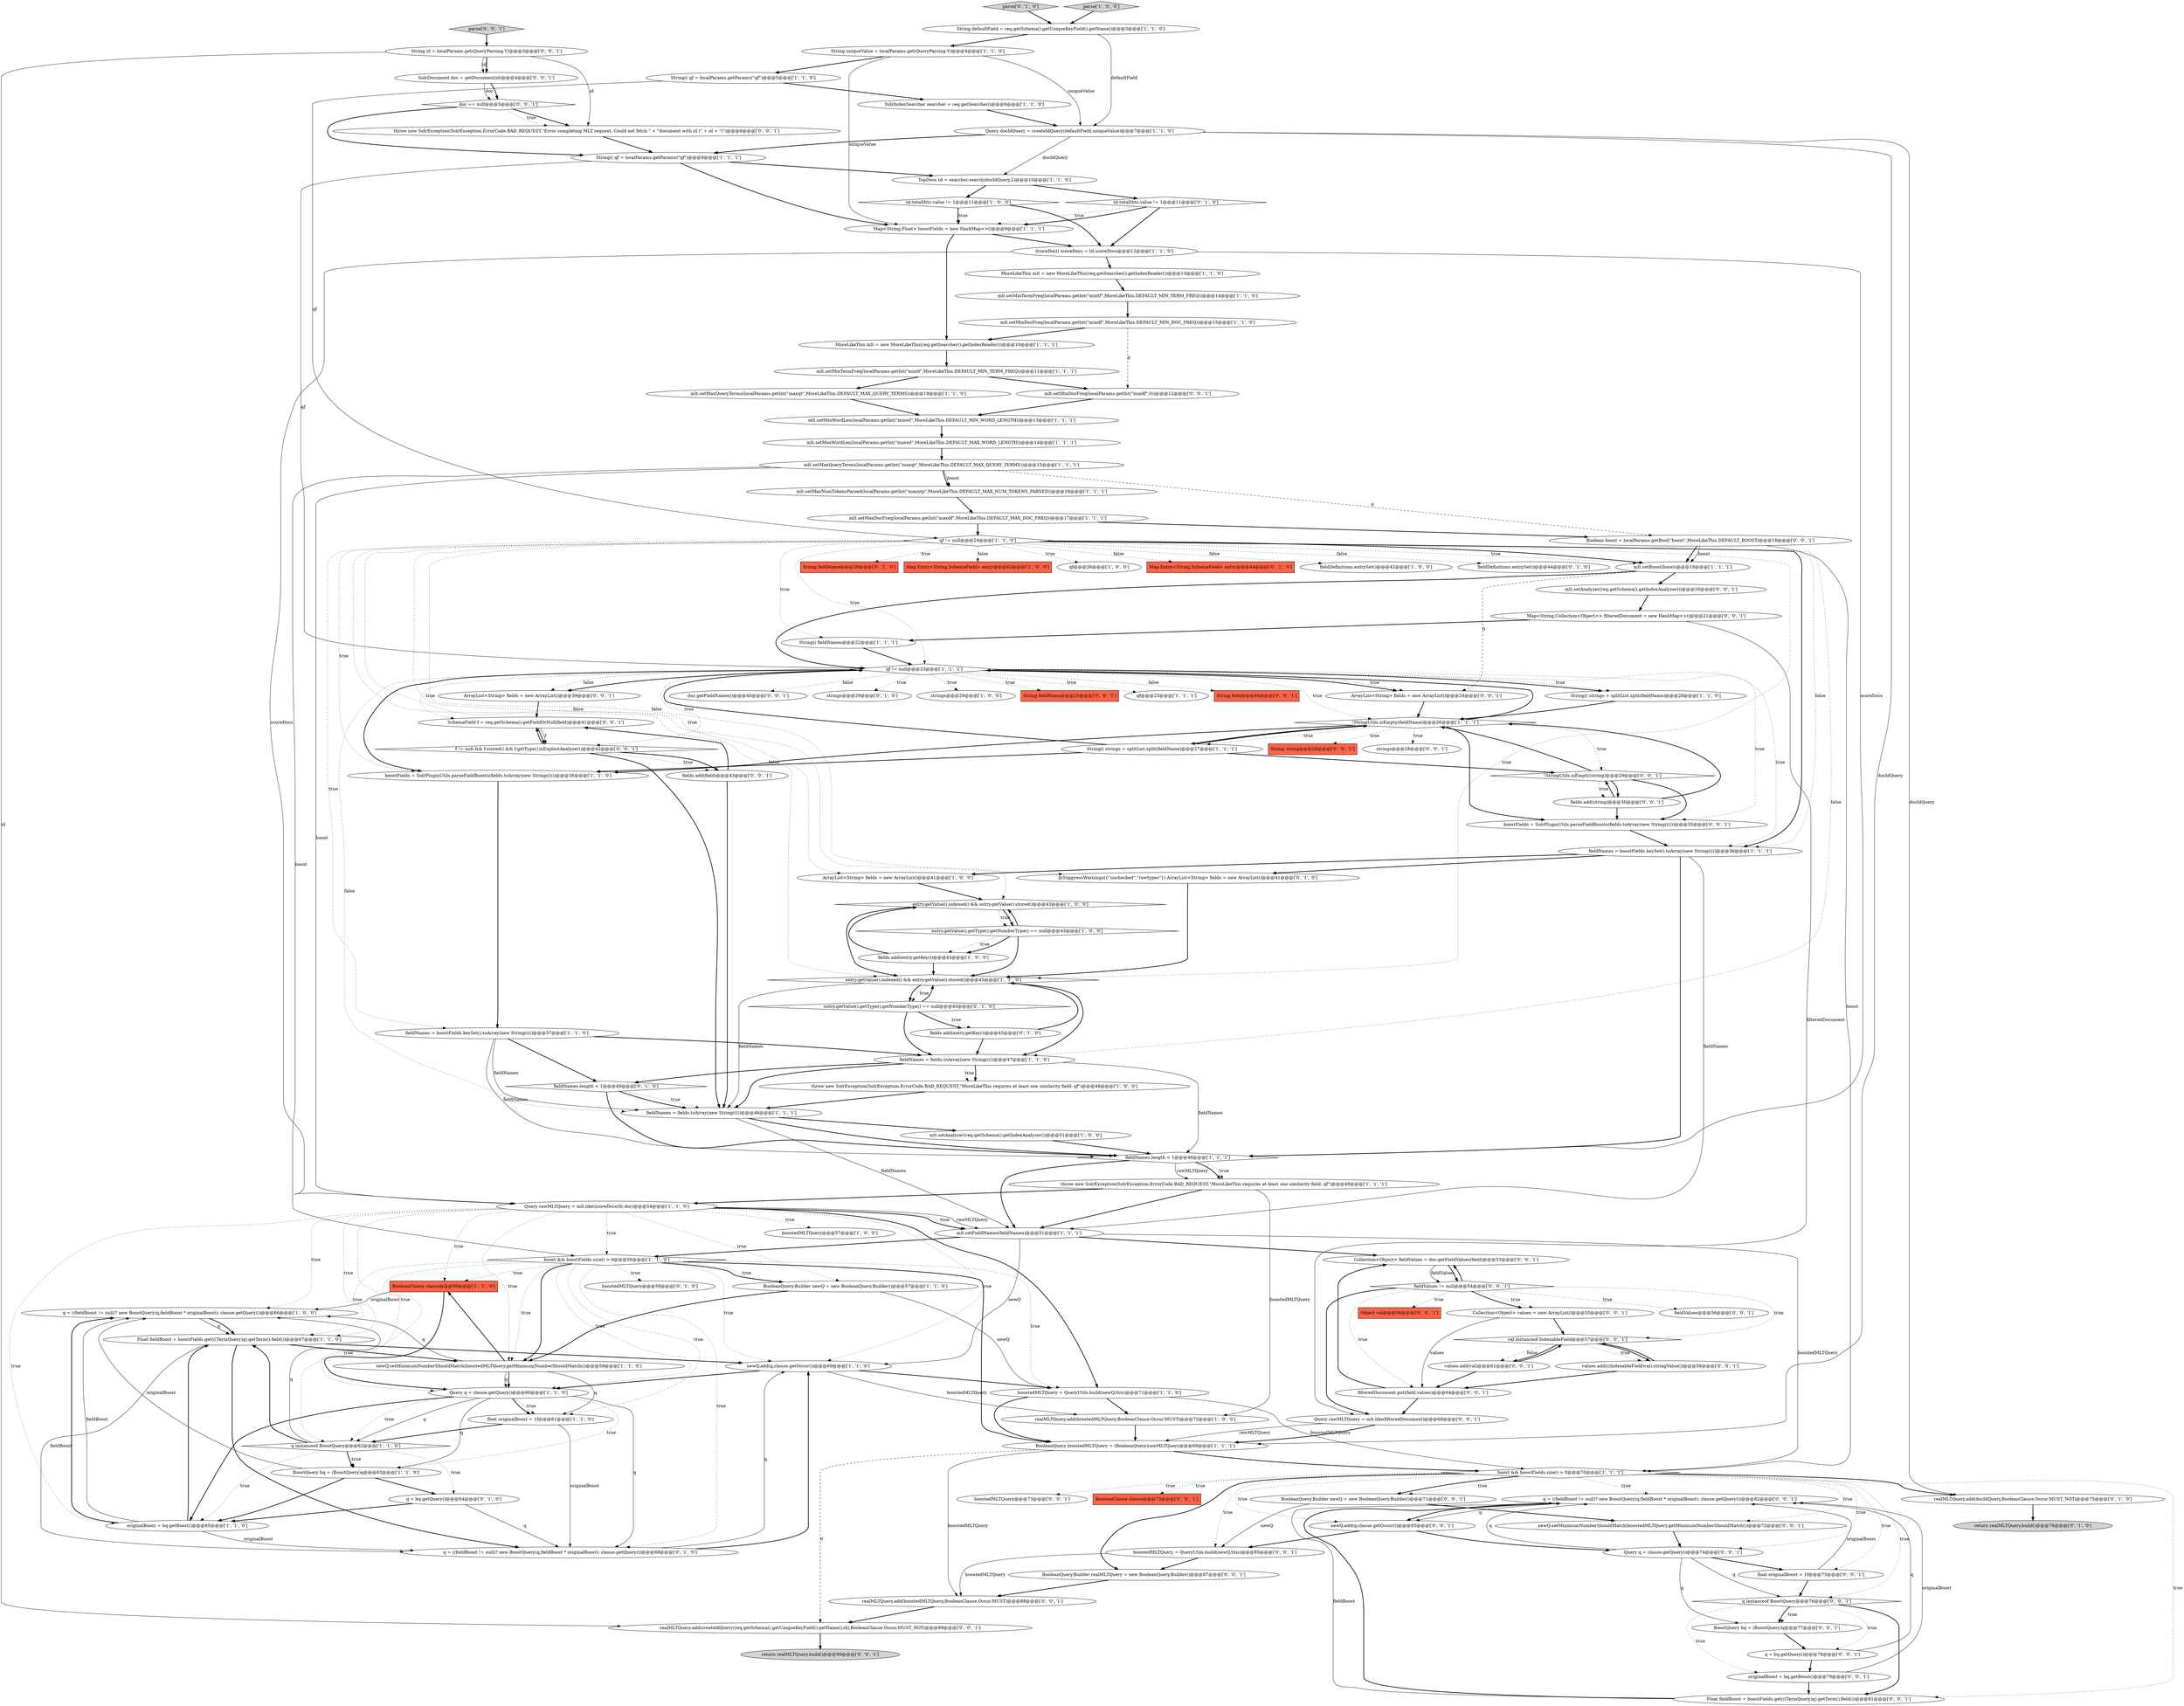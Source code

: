 digraph {
21 [style = filled, label = "throw new SolrException(SolrException.ErrorCode.BAD_REQUEST,\"MoreLikeThis requires at least one similarity field: qf\")@@@48@@@['1', '0', '0']", fillcolor = white, shape = ellipse image = "AAA0AAABBB1BBB"];
11 [style = filled, label = "fieldNames.length < 1@@@48@@@['1', '1', '1']", fillcolor = white, shape = diamond image = "AAA0AAABBB1BBB"];
0 [style = filled, label = "fieldNames = boostFields.keySet().toArray(new String(((()@@@37@@@['1', '1', '0']", fillcolor = white, shape = ellipse image = "AAA0AAABBB1BBB"];
89 [style = filled, label = "q = ((fieldBoost != null)? new BoostQuery(q,fieldBoost * originalBoost): clause.getQuery())@@@82@@@['0', '0', '1']", fillcolor = white, shape = ellipse image = "AAA0AAABBB3BBB"];
55 [style = filled, label = "entry.getValue().indexed() && entry.getValue().stored()@@@45@@@['1', '1', '0']", fillcolor = white, shape = diamond image = "AAA0AAABBB1BBB"];
92 [style = filled, label = "float originalBoost = 1f@@@75@@@['0', '0', '1']", fillcolor = white, shape = ellipse image = "AAA0AAABBB3BBB"];
125 [style = filled, label = "String string@@@28@@@['0', '0', '1']", fillcolor = tomato, shape = box image = "AAA0AAABBB3BBB"];
109 [style = filled, label = "boostedMLTQuery = QueryUtils.build(newQ,this)@@@85@@@['0', '0', '1']", fillcolor = white, shape = ellipse image = "AAA0AAABBB3BBB"];
52 [style = filled, label = "mlt.setMaxWordLen(localParams.getInt(\"maxwl\",MoreLikeThis.DEFAULT_MAX_WORD_LENGTH))@@@14@@@['1', '1', '1']", fillcolor = white, shape = ellipse image = "AAA0AAABBB1BBB"];
116 [style = filled, label = "Boolean boost = localParams.getBool(\"boost\",MoreLikeThis.DEFAULT_BOOST)@@@18@@@['0', '0', '1']", fillcolor = white, shape = ellipse image = "AAA0AAABBB3BBB"];
107 [style = filled, label = "Collection<Object> values = new ArrayList()@@@55@@@['0', '0', '1']", fillcolor = white, shape = ellipse image = "AAA0AAABBB3BBB"];
65 [style = filled, label = "mlt.setAnalyzer(req.getSchema().getIndexAnalyzer())@@@51@@@['1', '0', '0']", fillcolor = white, shape = ellipse image = "AAA0AAABBB1BBB"];
66 [style = filled, label = "String(( strings = splitList.split(fieldName)@@@28@@@['1', '1', '0']", fillcolor = white, shape = ellipse image = "AAA0AAABBB1BBB"];
121 [style = filled, label = "mlt.setMinDocFreq(localParams.getInt(\"mindf\",0))@@@12@@@['0', '0', '1']", fillcolor = white, shape = ellipse image = "AAA0AAABBB3BBB"];
40 [style = filled, label = "Map<String,Float> boostFields = new HashMap<>()@@@9@@@['1', '1', '1']", fillcolor = white, shape = ellipse image = "AAA0AAABBB1BBB"];
41 [style = filled, label = "mlt.setMaxQueryTerms(localParams.getInt(\"maxqt\",MoreLikeThis.DEFAULT_MAX_QUERY_TERMS))@@@15@@@['1', '1', '1']", fillcolor = white, shape = ellipse image = "AAA0AAABBB1BBB"];
28 [style = filled, label = "String(( strings = splitList.split(fieldName)@@@27@@@['1', '1', '1']", fillcolor = white, shape = ellipse image = "AAA0AAABBB1BBB"];
34 [style = filled, label = "BooleanClause clause@@@59@@@['1', '1', '0']", fillcolor = tomato, shape = box image = "AAA0AAABBB1BBB"];
69 [style = filled, label = "String fieldName@@@26@@@['0', '1', '0']", fillcolor = tomato, shape = box image = "AAA0AAABBB2BBB"];
49 [style = filled, label = "q = ((fieldBoost != null)? new BoostQuery(q,fieldBoost * originalBoost): clause.getQuery())@@@66@@@['1', '0', '0']", fillcolor = white, shape = ellipse image = "AAA0AAABBB1BBB"];
47 [style = filled, label = "MoreLikeThis mlt = new MoreLikeThis(req.getSearcher().getIndexReader())@@@10@@@['1', '1', '1']", fillcolor = white, shape = ellipse image = "AAA0AAABBB1BBB"];
112 [style = filled, label = "values.add(((IndexableField)val).stringValue())@@@58@@@['0', '0', '1']", fillcolor = white, shape = ellipse image = "AAA0AAABBB3BBB"];
86 [style = filled, label = "originalBoost = bq.getBoost()@@@79@@@['0', '0', '1']", fillcolor = white, shape = ellipse image = "AAA0AAABBB3BBB"];
68 [style = filled, label = "boostedMLTQuery@@@59@@@['0', '1', '0']", fillcolor = white, shape = ellipse image = "AAA0AAABBB2BBB"];
82 [style = filled, label = "doc.getFieldNames()@@@40@@@['0', '0', '1']", fillcolor = white, shape = ellipse image = "AAA0AAABBB3BBB"];
27 [style = filled, label = "String defaultField = req.getSchema().getUniqueKeyField().getName()@@@3@@@['1', '1', '0']", fillcolor = white, shape = ellipse image = "AAA0AAABBB1BBB"];
102 [style = filled, label = "throw new SolrException(SolrException.ErrorCode.BAD_REQUEST,\"Error completing MLT request. Could not fetch \" + \"document with id (\" + id + \"(\")@@@6@@@['0', '0', '1']", fillcolor = white, shape = ellipse image = "AAA0AAABBB3BBB"];
3 [style = filled, label = "Map.Entry<String,SchemaField> entry@@@42@@@['1', '0', '0']", fillcolor = tomato, shape = box image = "AAA0AAABBB1BBB"];
110 [style = filled, label = "BoostQuery bq = (BoostQuery)q@@@77@@@['0', '0', '1']", fillcolor = white, shape = ellipse image = "AAA0AAABBB3BBB"];
58 [style = filled, label = "Float fieldBoost = boostFields.get(((TermQuery)q).getTerm().field())@@@67@@@['1', '1', '0']", fillcolor = white, shape = ellipse image = "AAA0AAABBB1BBB"];
37 [style = filled, label = "mlt.setMinWordLen(localParams.getInt(\"minwl\",MoreLikeThis.DEFAULT_MIN_WORD_LENGTH))@@@13@@@['1', '1', '1']", fillcolor = white, shape = ellipse image = "AAA0AAABBB1BBB"];
25 [style = filled, label = "fieldNames = fields.toArray(new String(((()@@@47@@@['1', '1', '0']", fillcolor = white, shape = ellipse image = "AAA0AAABBB1BBB"];
30 [style = filled, label = "float originalBoost = 1f@@@61@@@['1', '1', '0']", fillcolor = white, shape = ellipse image = "AAA0AAABBB1BBB"];
124 [style = filled, label = "q instanceof BoostQuery@@@76@@@['0', '0', '1']", fillcolor = white, shape = diamond image = "AAA0AAABBB3BBB"];
59 [style = filled, label = "mlt.setMinTermFreq(localParams.getInt(\"mintf\",MoreLikeThis.DEFAULT_MIN_TERM_FREQ))@@@11@@@['1', '1', '1']", fillcolor = white, shape = ellipse image = "AAA0AAABBB1BBB"];
94 [style = filled, label = "return realMLTQuery.build()@@@90@@@['0', '0', '1']", fillcolor = lightgray, shape = ellipse image = "AAA0AAABBB3BBB"];
61 [style = filled, label = "entry.getValue().getType().getNumberType() == null@@@43@@@['1', '0', '0']", fillcolor = white, shape = diamond image = "AAA0AAABBB1BBB"];
72 [style = filled, label = "return realMLTQuery.build()@@@76@@@['0', '1', '0']", fillcolor = lightgray, shape = ellipse image = "AAA0AAABBB2BBB"];
91 [style = filled, label = "Object val@@@56@@@['0', '0', '1']", fillcolor = tomato, shape = box image = "AAA0AAABBB3BBB"];
1 [style = filled, label = "throw new SolrException(SolrException.ErrorCode.BAD_REQUEST,\"MoreLikeThis requires at least one similarity field: qf\")@@@49@@@['1', '1', '1']", fillcolor = white, shape = ellipse image = "AAA0AAABBB1BBB"];
71 [style = filled, label = "realMLTQuery.add(docIdQuery,BooleanClause.Occur.MUST_NOT)@@@75@@@['0', '1', '0']", fillcolor = white, shape = ellipse image = "AAA0AAABBB2BBB"];
19 [style = filled, label = "BooleanQuery boostedMLTQuery = (BooleanQuery)rawMLTQuery@@@69@@@['1', '1', '1']", fillcolor = white, shape = ellipse image = "AAA0AAABBB1BBB"];
90 [style = filled, label = "doc == null@@@5@@@['0', '0', '1']", fillcolor = white, shape = diamond image = "AAA0AAABBB3BBB"];
113 [style = filled, label = "mlt.setAnalyzer(req.getSchema().getIndexAnalyzer())@@@20@@@['0', '0', '1']", fillcolor = white, shape = ellipse image = "AAA0AAABBB3BBB"];
56 [style = filled, label = "Query rawMLTQuery = mlt.like(scoreDocs(0(.doc)@@@54@@@['1', '1', '0']", fillcolor = white, shape = ellipse image = "AAA0AAABBB1BBB"];
98 [style = filled, label = "parse['0', '0', '1']", fillcolor = lightgray, shape = diamond image = "AAA0AAABBB3BBB"];
96 [style = filled, label = "!StringUtils.isEmpty(string)@@@29@@@['0', '0', '1']", fillcolor = white, shape = diamond image = "AAA0AAABBB3BBB"];
42 [style = filled, label = "fieldNames = boostFields.keySet().toArray(new String(((()@@@36@@@['1', '1', '1']", fillcolor = white, shape = ellipse image = "AAA0AAABBB1BBB"];
50 [style = filled, label = "Query q = clause.getQuery()@@@60@@@['1', '1', '0']", fillcolor = white, shape = ellipse image = "AAA0AAABBB1BBB"];
54 [style = filled, label = "fields.add(entry.getKey())@@@43@@@['1', '0', '0']", fillcolor = white, shape = ellipse image = "AAA0AAABBB1BBB"];
76 [style = filled, label = "fieldNames.length < 1@@@49@@@['0', '1', '0']", fillcolor = white, shape = diamond image = "AAA0AAABBB2BBB"];
67 [style = filled, label = "fields.add(entry.getKey())@@@45@@@['0', '1', '0']", fillcolor = white, shape = ellipse image = "AAA0AAABBB2BBB"];
99 [style = filled, label = "fieldValues@@@56@@@['0', '0', '1']", fillcolor = white, shape = ellipse image = "AAA0AAABBB3BBB"];
5 [style = filled, label = "boostedMLTQuery = QueryUtils.build(newQ,this)@@@71@@@['1', '1', '0']", fillcolor = white, shape = ellipse image = "AAA0AAABBB1BBB"];
60 [style = filled, label = "BoostQuery bq = (BoostQuery)q@@@63@@@['1', '1', '0']", fillcolor = white, shape = ellipse image = "AAA0AAABBB1BBB"];
51 [style = filled, label = "mlt.setMinDocFreq(localParams.getInt(\"mindf\",MoreLikeThis.DEFAULT_MIN_DOC_FREQ))@@@15@@@['1', '1', '0']", fillcolor = white, shape = ellipse image = "AAA0AAABBB1BBB"];
13 [style = filled, label = "q instanceof BoostQuery@@@62@@@['1', '1', '0']", fillcolor = white, shape = diamond image = "AAA0AAABBB1BBB"];
53 [style = filled, label = "mlt.setMaxQueryTerms(localParams.getInt(\"maxqt\",MoreLikeThis.DEFAULT_MAX_QUERY_TERMS))@@@18@@@['1', '1', '0']", fillcolor = white, shape = ellipse image = "AAA0AAABBB1BBB"];
101 [style = filled, label = "Query q = clause.getQuery()@@@74@@@['0', '0', '1']", fillcolor = white, shape = ellipse image = "AAA0AAABBB3BBB"];
23 [style = filled, label = "String(( qf = localParams.getParams(\"qf\")@@@8@@@['1', '1', '1']", fillcolor = white, shape = ellipse image = "AAA0AAABBB1BBB"];
44 [style = filled, label = "boostFields = SolrPluginUtils.parseFieldBoosts(fields.toArray(new String(((())@@@36@@@['1', '1', '0']", fillcolor = white, shape = ellipse image = "AAA0AAABBB1BBB"];
111 [style = filled, label = "Float fieldBoost = boostFields.get(((TermQuery)q).getTerm().field())@@@81@@@['0', '0', '1']", fillcolor = white, shape = ellipse image = "AAA0AAABBB3BBB"];
7 [style = filled, label = "Query docIdQuery = createIdQuery(defaultField,uniqueValue)@@@7@@@['1', '1', '0']", fillcolor = white, shape = ellipse image = "AAA0AAABBB1BBB"];
85 [style = filled, label = "newQ.setMinimumNumberShouldMatch(boostedMLTQuery.getMinimumNumberShouldMatch())@@@72@@@['0', '0', '1']", fillcolor = white, shape = ellipse image = "AAA0AAABBB3BBB"];
77 [style = filled, label = "entry.getValue().getType().getNumberType() == null@@@45@@@['0', '1', '0']", fillcolor = white, shape = diamond image = "AAA0AAABBB2BBB"];
4 [style = filled, label = "String uniqueValue = localParams.get(QueryParsing.V)@@@4@@@['1', '1', '0']", fillcolor = white, shape = ellipse image = "AAA0AAABBB1BBB"];
93 [style = filled, label = "SchemaField f = req.getSchema().getFieldOrNull(field)@@@41@@@['0', '0', '1']", fillcolor = white, shape = ellipse image = "AAA0AAABBB3BBB"];
97 [style = filled, label = "Collection<Object> fieldValues = doc.getFieldValues(field)@@@53@@@['0', '0', '1']", fillcolor = white, shape = ellipse image = "AAA0AAABBB3BBB"];
83 [style = filled, label = "realMLTQuery.add(createIdQuery(req.getSchema().getUniqueKeyField().getName(),id),BooleanClause.Occur.MUST_NOT)@@@89@@@['0', '0', '1']", fillcolor = white, shape = ellipse image = "AAA0AAABBB3BBB"];
63 [style = filled, label = "qf@@@26@@@['1', '0', '0']", fillcolor = white, shape = ellipse image = "AAA0AAABBB1BBB"];
123 [style = filled, label = "val instanceof IndexableField@@@57@@@['0', '0', '1']", fillcolor = white, shape = diamond image = "AAA0AAABBB3BBB"];
14 [style = filled, label = "newQ.add(q,clause.getOccur())@@@69@@@['1', '1', '0']", fillcolor = white, shape = ellipse image = "AAA0AAABBB1BBB"];
16 [style = filled, label = "td.totalHits.value != 1@@@11@@@['1', '0', '0']", fillcolor = white, shape = diamond image = "AAA0AAABBB1BBB"];
45 [style = filled, label = "TopDocs td = searcher.search(docIdQuery,2)@@@10@@@['1', '1', '0']", fillcolor = white, shape = ellipse image = "AAA0AAABBB1BBB"];
2 [style = filled, label = "mlt.setFieldNames(fieldNames)@@@51@@@['1', '1', '1']", fillcolor = white, shape = ellipse image = "AAA0AAABBB1BBB"];
84 [style = filled, label = "Query rawMLTQuery = mlt.like(filteredDocument)@@@68@@@['0', '0', '1']", fillcolor = white, shape = ellipse image = "AAA0AAABBB3BBB"];
95 [style = filled, label = "SolrDocument doc = getDocument(id)@@@4@@@['0', '0', '1']", fillcolor = white, shape = ellipse image = "AAA0AAABBB3BBB"];
117 [style = filled, label = "q = bq.getQuery()@@@78@@@['0', '0', '1']", fillcolor = white, shape = ellipse image = "AAA0AAABBB3BBB"];
130 [style = filled, label = "ArrayList<String> fields = new ArrayList()@@@24@@@['0', '0', '1']", fillcolor = white, shape = ellipse image = "AAA0AAABBB3BBB"];
64 [style = filled, label = "String(( fieldNames@@@22@@@['1', '1', '1']", fillcolor = white, shape = ellipse image = "AAA0AAABBB1BBB"];
88 [style = filled, label = "boostedMLTQuery@@@73@@@['0', '0', '1']", fillcolor = white, shape = ellipse image = "AAA0AAABBB3BBB"];
127 [style = filled, label = "filteredDocument.put(field,values)@@@64@@@['0', '0', '1']", fillcolor = white, shape = ellipse image = "AAA0AAABBB3BBB"];
106 [style = filled, label = "strings@@@28@@@['0', '0', '1']", fillcolor = white, shape = ellipse image = "AAA0AAABBB3BBB"];
26 [style = filled, label = "!StringUtils.isEmpty(fieldName)@@@26@@@['1', '1', '1']", fillcolor = white, shape = diamond image = "AAA0AAABBB1BBB"];
73 [style = filled, label = "q = ((fieldBoost != null)? new BoostQuery(q,fieldBoost * originalBoost): clause.getQuery())@@@68@@@['0', '1', '0']", fillcolor = white, shape = ellipse image = "AAA0AAABBB2BBB"];
81 [style = filled, label = "Map.Entry<String,SchemaField> entry@@@44@@@['0', '1', '0']", fillcolor = tomato, shape = box image = "AAA0AAABBB2BBB"];
114 [style = filled, label = "String id = localParams.get(QueryParsing.V)@@@3@@@['0', '0', '1']", fillcolor = white, shape = ellipse image = "AAA0AAABBB3BBB"];
10 [style = filled, label = "fieldDefinitions.entrySet()@@@42@@@['1', '0', '0']", fillcolor = white, shape = ellipse image = "AAA0AAABBB1BBB"];
35 [style = filled, label = "mlt.setMinTermFreq(localParams.getInt(\"mintf\",MoreLikeThis.DEFAULT_MIN_TERM_FREQ))@@@14@@@['1', '1', '0']", fillcolor = white, shape = ellipse image = "AAA0AAABBB1BBB"];
120 [style = filled, label = "newQ.add(q,clause.getOccur())@@@83@@@['0', '0', '1']", fillcolor = white, shape = ellipse image = "AAA0AAABBB3BBB"];
128 [style = filled, label = "BooleanQuery.Builder realMLTQuery = new BooleanQuery.Builder()@@@87@@@['0', '0', '1']", fillcolor = white, shape = ellipse image = "AAA0AAABBB3BBB"];
6 [style = filled, label = "qf != null@@@23@@@['1', '1', '1']", fillcolor = white, shape = diamond image = "AAA0AAABBB1BBB"];
104 [style = filled, label = "ArrayList<String> fields = new ArrayList()@@@39@@@['0', '0', '1']", fillcolor = white, shape = ellipse image = "AAA0AAABBB3BBB"];
18 [style = filled, label = "fieldNames = fields.toArray(new String(((()@@@46@@@['1', '1', '1']", fillcolor = white, shape = ellipse image = "AAA0AAABBB1BBB"];
38 [style = filled, label = "String(( qf = localParams.getParams(\"qf\")@@@5@@@['1', '1', '0']", fillcolor = white, shape = ellipse image = "AAA0AAABBB1BBB"];
24 [style = filled, label = "boost && boostFields.size() > 0@@@70@@@['1', '1', '1']", fillcolor = white, shape = diamond image = "AAA0AAABBB1BBB"];
43 [style = filled, label = "MoreLikeThis mlt = new MoreLikeThis(req.getSearcher().getIndexReader())@@@13@@@['1', '1', '0']", fillcolor = white, shape = ellipse image = "AAA0AAABBB1BBB"];
8 [style = filled, label = "realMLTQuery.add(boostedMLTQuery,BooleanClause.Occur.MUST)@@@72@@@['1', '0', '0']", fillcolor = white, shape = ellipse image = "AAA0AAABBB1BBB"];
39 [style = filled, label = "mlt.setMaxNumTokensParsed(localParams.getInt(\"maxntp\",MoreLikeThis.DEFAULT_MAX_NUM_TOKENS_PARSED))@@@16@@@['1', '1', '1']", fillcolor = white, shape = ellipse image = "AAA0AAABBB1BBB"];
70 [style = filled, label = "parse['0', '1', '0']", fillcolor = lightgray, shape = diamond image = "AAA0AAABBB2BBB"];
129 [style = filled, label = "BooleanClause clause@@@73@@@['0', '0', '1']", fillcolor = tomato, shape = box image = "AAA0AAABBB3BBB"];
79 [style = filled, label = "fieldDefinitions.entrySet()@@@44@@@['0', '1', '0']", fillcolor = white, shape = ellipse image = "AAA0AAABBB2BBB"];
15 [style = filled, label = "boostedMLTQuery@@@57@@@['1', '0', '0']", fillcolor = white, shape = ellipse image = "AAA0AAABBB1BBB"];
12 [style = filled, label = "ScoreDoc(( scoreDocs = td.scoreDocs@@@12@@@['1', '1', '0']", fillcolor = white, shape = ellipse image = "AAA0AAABBB1BBB"];
46 [style = filled, label = "parse['1', '0', '0']", fillcolor = lightgray, shape = diamond image = "AAA0AAABBB1BBB"];
33 [style = filled, label = "originalBoost = bq.getBoost()@@@65@@@['1', '1', '0']", fillcolor = white, shape = ellipse image = "AAA0AAABBB1BBB"];
105 [style = filled, label = "fields.add(field)@@@43@@@['0', '0', '1']", fillcolor = white, shape = ellipse image = "AAA0AAABBB3BBB"];
126 [style = filled, label = "BooleanQuery.Builder newQ = new BooleanQuery.Builder()@@@71@@@['0', '0', '1']", fillcolor = white, shape = ellipse image = "AAA0AAABBB3BBB"];
62 [style = filled, label = "mlt.setMaxDocFreq(localParams.getInt(\"maxdf\",MoreLikeThis.DEFAULT_MAX_DOC_FREQ))@@@17@@@['1', '1', '1']", fillcolor = white, shape = ellipse image = "AAA0AAABBB1BBB"];
74 [style = filled, label = "strings@@@29@@@['0', '1', '0']", fillcolor = white, shape = ellipse image = "AAA0AAABBB2BBB"];
9 [style = filled, label = "qf != null@@@24@@@['1', '1', '0']", fillcolor = white, shape = diamond image = "AAA0AAABBB1BBB"];
122 [style = filled, label = "fields.add(string)@@@30@@@['0', '0', '1']", fillcolor = white, shape = ellipse image = "AAA0AAABBB3BBB"];
80 [style = filled, label = "@SuppressWarnings({\"unchecked\",\"rawtypes\"}) ArrayList<String> fields = new ArrayList()@@@41@@@['0', '1', '0']", fillcolor = white, shape = ellipse image = "AAA0AAABBB2BBB"];
57 [style = filled, label = "boost && boostFields.size() > 0@@@56@@@['1', '1', '0']", fillcolor = white, shape = diamond image = "AAA0AAABBB1BBB"];
48 [style = filled, label = "entry.getValue().indexed() && entry.getValue().stored()@@@43@@@['1', '0', '0']", fillcolor = white, shape = diamond image = "AAA0AAABBB1BBB"];
31 [style = filled, label = "strings@@@29@@@['1', '0', '0']", fillcolor = white, shape = ellipse image = "AAA0AAABBB1BBB"];
22 [style = filled, label = "BooleanQuery.Builder newQ = new BooleanQuery.Builder()@@@57@@@['1', '1', '0']", fillcolor = white, shape = ellipse image = "AAA0AAABBB1BBB"];
100 [style = filled, label = "boostFields = SolrPluginUtils.parseFieldBoosts(fields.toArray(new String(((())@@@35@@@['0', '0', '1']", fillcolor = white, shape = ellipse image = "AAA0AAABBB3BBB"];
87 [style = filled, label = "String fieldName@@@25@@@['0', '0', '1']", fillcolor = tomato, shape = box image = "AAA0AAABBB3BBB"];
108 [style = filled, label = "f != null && f.stored() && f.getType().isExplicitAnalyzer()@@@42@@@['0', '0', '1']", fillcolor = white, shape = diamond image = "AAA0AAABBB3BBB"];
20 [style = filled, label = "newQ.setMinimumNumberShouldMatch(boostedMLTQuery.getMinimumNumberShouldMatch())@@@58@@@['1', '1', '0']", fillcolor = white, shape = ellipse image = "AAA0AAABBB1BBB"];
29 [style = filled, label = "SolrIndexSearcher searcher = req.getSearcher()@@@6@@@['1', '1', '0']", fillcolor = white, shape = ellipse image = "AAA0AAABBB1BBB"];
36 [style = filled, label = "qf@@@25@@@['1', '1', '1']", fillcolor = white, shape = ellipse image = "AAA0AAABBB1BBB"];
32 [style = filled, label = "ArrayList<String> fields = new ArrayList()@@@41@@@['1', '0', '0']", fillcolor = white, shape = ellipse image = "AAA0AAABBB1BBB"];
75 [style = filled, label = "q = bq.getQuery()@@@64@@@['0', '1', '0']", fillcolor = white, shape = ellipse image = "AAA0AAABBB2BBB"];
78 [style = filled, label = "td.totalHits.value != 1@@@11@@@['0', '1', '0']", fillcolor = white, shape = diamond image = "AAA0AAABBB2BBB"];
118 [style = filled, label = "Map<String,Collection<Object>> filteredDocument = new HashMap<>()@@@21@@@['0', '0', '1']", fillcolor = white, shape = ellipse image = "AAA0AAABBB3BBB"];
17 [style = filled, label = "mlt.setBoost(boost)@@@19@@@['1', '1', '1']", fillcolor = white, shape = ellipse image = "AAA0AAABBB1BBB"];
103 [style = filled, label = "values.add(val)@@@61@@@['0', '0', '1']", fillcolor = white, shape = ellipse image = "AAA0AAABBB3BBB"];
115 [style = filled, label = "realMLTQuery.add(boostedMLTQuery,BooleanClause.Occur.MUST)@@@88@@@['0', '0', '1']", fillcolor = white, shape = ellipse image = "AAA0AAABBB3BBB"];
119 [style = filled, label = "String field@@@40@@@['0', '0', '1']", fillcolor = tomato, shape = box image = "AAA0AAABBB3BBB"];
131 [style = filled, label = "fieldValues != null@@@54@@@['0', '0', '1']", fillcolor = white, shape = diamond image = "AAA0AAABBB3BBB"];
57->50 [style = dotted, label="true"];
7->23 [style = bold, label=""];
98->114 [style = bold, label=""];
107->127 [style = solid, label="values"];
101->110 [style = solid, label="q"];
30->13 [style = bold, label=""];
9->25 [style = dotted, label="false"];
103->123 [style = bold, label=""];
127->84 [style = bold, label=""];
13->60 [style = dotted, label="true"];
103->127 [style = bold, label=""];
45->16 [style = bold, label=""];
104->93 [style = bold, label=""];
21->18 [style = bold, label=""];
57->58 [style = dotted, label="true"];
35->51 [style = bold, label=""];
1->2 [style = bold, label=""];
116->17 [style = bold, label=""];
20->49 [style = solid, label="q"];
56->57 [style = dotted, label="true"];
61->54 [style = dotted, label="true"];
14->5 [style = bold, label=""];
16->40 [style = dotted, label="true"];
2->97 [style = bold, label=""];
55->18 [style = solid, label="fieldNames"];
0->11 [style = solid, label="fieldNames"];
83->94 [style = bold, label=""];
20->50 [style = solid, label="q"];
55->77 [style = bold, label=""];
30->73 [style = solid, label="originalBoost"];
41->39 [style = bold, label=""];
105->18 [style = bold, label=""];
124->86 [style = dotted, label="true"];
12->11 [style = solid, label="scoreDocs"];
17->6 [style = bold, label=""];
42->80 [style = bold, label=""];
71->72 [style = bold, label=""];
33->73 [style = solid, label="originalBoost"];
56->5 [style = bold, label=""];
93->108 [style = bold, label=""];
66->26 [style = bold, label=""];
33->49 [style = bold, label=""];
9->55 [style = dotted, label="false"];
57->20 [style = bold, label=""];
76->18 [style = dotted, label="true"];
6->93 [style = dotted, label="true"];
4->40 [style = solid, label="uniqueValue"];
56->50 [style = dotted, label="true"];
57->13 [style = dotted, label="true"];
42->11 [style = bold, label=""];
124->110 [style = dotted, label="true"];
25->18 [style = bold, label=""];
112->127 [style = bold, label=""];
131->97 [style = bold, label=""];
27->7 [style = solid, label="defaultField"];
24->126 [style = dotted, label="true"];
39->62 [style = bold, label=""];
77->67 [style = dotted, label="true"];
24->128 [style = bold, label=""];
26->96 [style = dotted, label="true"];
18->11 [style = bold, label=""];
20->34 [style = bold, label=""];
9->32 [style = dotted, label="false"];
57->20 [style = dotted, label="true"];
56->14 [style = dotted, label="true"];
40->12 [style = bold, label=""];
26->28 [style = dotted, label="true"];
56->58 [style = dotted, label="true"];
53->37 [style = bold, label=""];
9->0 [style = dotted, label="true"];
13->33 [style = dotted, label="true"];
27->4 [style = bold, label=""];
62->116 [style = bold, label=""];
37->52 [style = bold, label=""];
6->66 [style = bold, label=""];
56->34 [style = dotted, label="true"];
58->14 [style = bold, label=""];
114->95 [style = solid, label="id"];
58->20 [style = bold, label=""];
60->33 [style = bold, label=""];
57->22 [style = bold, label=""];
56->2 [style = bold, label=""];
41->39 [style = solid, label="boost"];
9->79 [style = dotted, label="false"];
124->117 [style = dotted, label="true"];
52->41 [style = bold, label=""];
86->111 [style = bold, label=""];
114->102 [style = solid, label="id"];
78->40 [style = dotted, label="true"];
25->11 [style = solid, label="fieldNames"];
12->43 [style = bold, label=""];
26->44 [style = bold, label=""];
56->22 [style = dotted, label="true"];
25->76 [style = bold, label=""];
7->71 [style = solid, label="docIdQuery"];
55->77 [style = dotted, label="true"];
13->75 [style = dotted, label="true"];
49->58 [style = solid, label="q"];
28->26 [style = bold, label=""];
96->26 [style = bold, label=""];
22->20 [style = bold, label=""];
126->85 [style = bold, label=""];
108->18 [style = bold, label=""];
6->87 [style = dotted, label="true"];
28->6 [style = bold, label=""];
58->73 [style = bold, label=""];
116->24 [style = solid, label="boost"];
13->49 [style = solid, label="q"];
57->14 [style = dotted, label="true"];
7->45 [style = solid, label="docIdQuery"];
16->40 [style = bold, label=""];
24->120 [style = dotted, label="true"];
42->2 [style = solid, label="fieldNames"];
93->108 [style = solid, label="f"];
6->119 [style = dotted, label="false"];
41->57 [style = solid, label="boost"];
24->89 [style = dotted, label="true"];
25->21 [style = bold, label=""];
24->92 [style = dotted, label="true"];
56->33 [style = dotted, label="true"];
34->49 [style = solid, label="originalBoost"];
120->101 [style = bold, label=""];
6->44 [style = bold, label=""];
75->33 [style = bold, label=""];
118->64 [style = bold, label=""];
122->100 [style = bold, label=""];
131->123 [style = dotted, label="true"];
109->128 [style = bold, label=""];
29->7 [style = bold, label=""];
49->58 [style = bold, label=""];
9->42 [style = dotted, label="false"];
131->91 [style = dotted, label="true"];
123->112 [style = dotted, label="true"];
56->20 [style = dotted, label="true"];
48->61 [style = dotted, label="true"];
107->123 [style = bold, label=""];
118->84 [style = solid, label="filteredDocument"];
75->73 [style = solid, label="q"];
23->45 [style = bold, label=""];
13->60 [style = bold, label=""];
46->27 [style = bold, label=""];
18->65 [style = bold, label=""];
28->44 [style = bold, label=""];
9->17 [style = dotted, label="true"];
50->30 [style = dotted, label="true"];
43->35 [style = bold, label=""];
56->2 [style = dotted, label="true"];
18->2 [style = solid, label="fieldNames"];
61->55 [style = bold, label=""];
6->104 [style = dotted, label="false"];
24->85 [style = dotted, label="true"];
26->28 [style = bold, label=""];
50->13 [style = solid, label="q"];
20->30 [style = solid, label="q"];
26->106 [style = dotted, label="true"];
9->3 [style = dotted, label="false"];
9->81 [style = dotted, label="false"];
57->68 [style = dotted, label="true"];
26->125 [style = dotted, label="true"];
2->57 [style = bold, label=""];
54->55 [style = bold, label=""];
20->50 [style = bold, label=""];
92->124 [style = bold, label=""];
24->101 [style = dotted, label="true"];
1->8 [style = solid, label="boostedMLTQuery"];
1->56 [style = bold, label=""];
56->15 [style = dotted, label="true"];
33->58 [style = bold, label=""];
105->93 [style = bold, label=""];
127->97 [style = bold, label=""];
59->53 [style = bold, label=""];
32->48 [style = bold, label=""];
24->111 [style = dotted, label="true"];
61->54 [style = bold, label=""];
89->120 [style = solid, label="q"];
101->89 [style = solid, label="q"];
9->10 [style = dotted, label="false"];
100->42 [style = bold, label=""];
22->5 [style = solid, label="newQ"];
48->55 [style = bold, label=""];
96->100 [style = bold, label=""];
42->32 [style = bold, label=""];
57->19 [style = bold, label=""];
123->103 [style = dotted, label="false"];
25->21 [style = dotted, label="true"];
12->56 [style = solid, label="scoreDocs"];
38->9 [style = solid, label="qf"];
16->12 [style = bold, label=""];
73->14 [style = bold, label=""];
115->83 [style = bold, label=""];
9->17 [style = bold, label=""];
2->24 [style = solid, label="boostedMLTQuery"];
131->84 [style = bold, label=""];
117->89 [style = solid, label="q"];
24->124 [style = dotted, label="true"];
117->86 [style = bold, label=""];
57->5 [style = dotted, label="true"];
17->130 [style = dashed, label="0"];
23->6 [style = solid, label="qf"];
50->33 [style = bold, label=""];
130->26 [style = bold, label=""];
6->82 [style = dotted, label="false"];
9->55 [style = dotted, label="true"];
123->103 [style = bold, label=""];
65->11 [style = bold, label=""];
67->25 [style = bold, label=""];
6->18 [style = dotted, label="false"];
24->126 [style = bold, label=""];
6->130 [style = bold, label=""];
0->18 [style = solid, label="fieldNames"];
111->89 [style = solid, label="fieldBoost"];
60->75 [style = bold, label=""];
24->71 [style = bold, label=""];
8->19 [style = bold, label=""];
122->26 [style = bold, label=""];
5->19 [style = bold, label=""];
5->8 [style = bold, label=""];
24->88 [style = dotted, label="true"];
131->99 [style = dotted, label="true"];
44->0 [style = bold, label=""];
9->64 [style = dotted, label="true"];
76->18 [style = bold, label=""];
11->2 [style = bold, label=""];
14->8 [style = solid, label="boostedMLTQuery"];
101->124 [style = solid, label="q"];
78->40 [style = bold, label=""];
95->90 [style = bold, label=""];
113->118 [style = bold, label=""];
78->12 [style = bold, label=""];
86->89 [style = solid, label="originalBoost"];
108->105 [style = dotted, label="true"];
13->58 [style = bold, label=""];
124->111 [style = bold, label=""];
109->115 [style = solid, label="boostedMLTQuery"];
57->73 [style = dotted, label="true"];
24->129 [style = dotted, label="true"];
131->107 [style = dotted, label="true"];
55->25 [style = bold, label=""];
56->49 [style = dotted, label="true"];
9->80 [style = dotted, label="false"];
41->116 [style = dashed, label="0"];
11->1 [style = bold, label=""];
76->11 [style = bold, label=""];
77->55 [style = bold, label=""];
7->19 [style = solid, label="docIdQuery"];
48->61 [style = bold, label=""];
97->131 [style = solid, label="fieldValues"];
54->48 [style = bold, label=""];
110->117 [style = bold, label=""];
17->113 [style = bold, label=""];
89->120 [style = bold, label=""];
58->73 [style = solid, label="fieldBoost"];
77->25 [style = bold, label=""];
0->76 [style = bold, label=""];
131->107 [style = bold, label=""];
80->55 [style = bold, label=""];
57->30 [style = dotted, label="true"];
61->48 [style = bold, label=""];
9->44 [style = dotted, label="true"];
62->9 [style = bold, label=""];
24->109 [style = dotted, label="true"];
9->63 [style = dotted, label="true"];
84->19 [style = bold, label=""];
0->25 [style = bold, label=""];
90->102 [style = bold, label=""];
9->6 [style = dotted, label="true"];
33->49 [style = solid, label="fieldBoost"];
126->109 [style = solid, label="newQ"];
6->31 [style = dotted, label="true"];
114->83 [style = solid, label="id"];
11->1 [style = dotted, label="true"];
96->122 [style = bold, label=""];
111->89 [style = bold, label=""];
50->30 [style = bold, label=""];
128->115 [style = bold, label=""];
95->90 [style = solid, label="doc"];
73->14 [style = solid, label="q"];
57->22 [style = dotted, label="true"];
40->47 [style = bold, label=""];
19->115 [style = solid, label="boostedMLTQuery"];
47->59 [style = bold, label=""];
96->122 [style = dotted, label="true"];
9->42 [style = bold, label=""];
56->2 [style = solid, label="rawMLTQuery"];
6->36 [style = dotted, label="true"];
59->121 [style = bold, label=""];
34->50 [style = bold, label=""];
6->100 [style = dotted, label="true"];
90->102 [style = dotted, label="true"];
131->127 [style = dotted, label="true"];
92->89 [style = solid, label="originalBoost"];
60->49 [style = solid, label="originalBoost"];
77->67 [style = bold, label=""];
6->104 [style = bold, label=""];
84->19 [style = solid, label="rawMLTQuery"];
97->131 [style = bold, label=""];
57->34 [style = dotted, label="true"];
122->96 [style = bold, label=""];
114->95 [style = bold, label=""];
64->6 [style = bold, label=""];
45->78 [style = bold, label=""];
124->110 [style = bold, label=""];
6->26 [style = dotted, label="true"];
50->60 [style = solid, label="q"];
28->96 [style = bold, label=""];
19->24 [style = bold, label=""];
108->105 [style = bold, label=""];
6->74 [style = dotted, label="true"];
4->7 [style = solid, label="uniqueValue"];
41->56 [style = solid, label="boost"];
90->23 [style = bold, label=""];
120->109 [style = bold, label=""];
50->13 [style = dotted, label="true"];
67->55 [style = bold, label=""];
85->101 [style = bold, label=""];
23->40 [style = bold, label=""];
9->69 [style = dotted, label="true"];
14->50 [style = bold, label=""];
101->92 [style = bold, label=""];
26->100 [style = bold, label=""];
6->130 [style = dotted, label="true"];
19->83 [style = dashed, label="0"];
26->6 [style = bold, label=""];
51->47 [style = bold, label=""];
4->38 [style = bold, label=""];
11->1 [style = solid, label="rawMLTQuery"];
2->14 [style = solid, label="newQ"];
9->48 [style = dotted, label="true"];
38->29 [style = bold, label=""];
5->24 [style = solid, label="boostedMLTQuery"];
51->121 [style = dashed, label="0"];
112->123 [style = bold, label=""];
116->17 [style = solid, label="boost"];
70->27 [style = bold, label=""];
6->108 [style = dotted, label="true"];
50->60 [style = dotted, label="true"];
6->66 [style = dotted, label="true"];
108->93 [style = bold, label=""];
123->112 [style = bold, label=""];
121->37 [style = bold, label=""];
6->42 [style = dotted, label="true"];
50->73 [style = solid, label="q"];
102->23 [style = bold, label=""];
}
